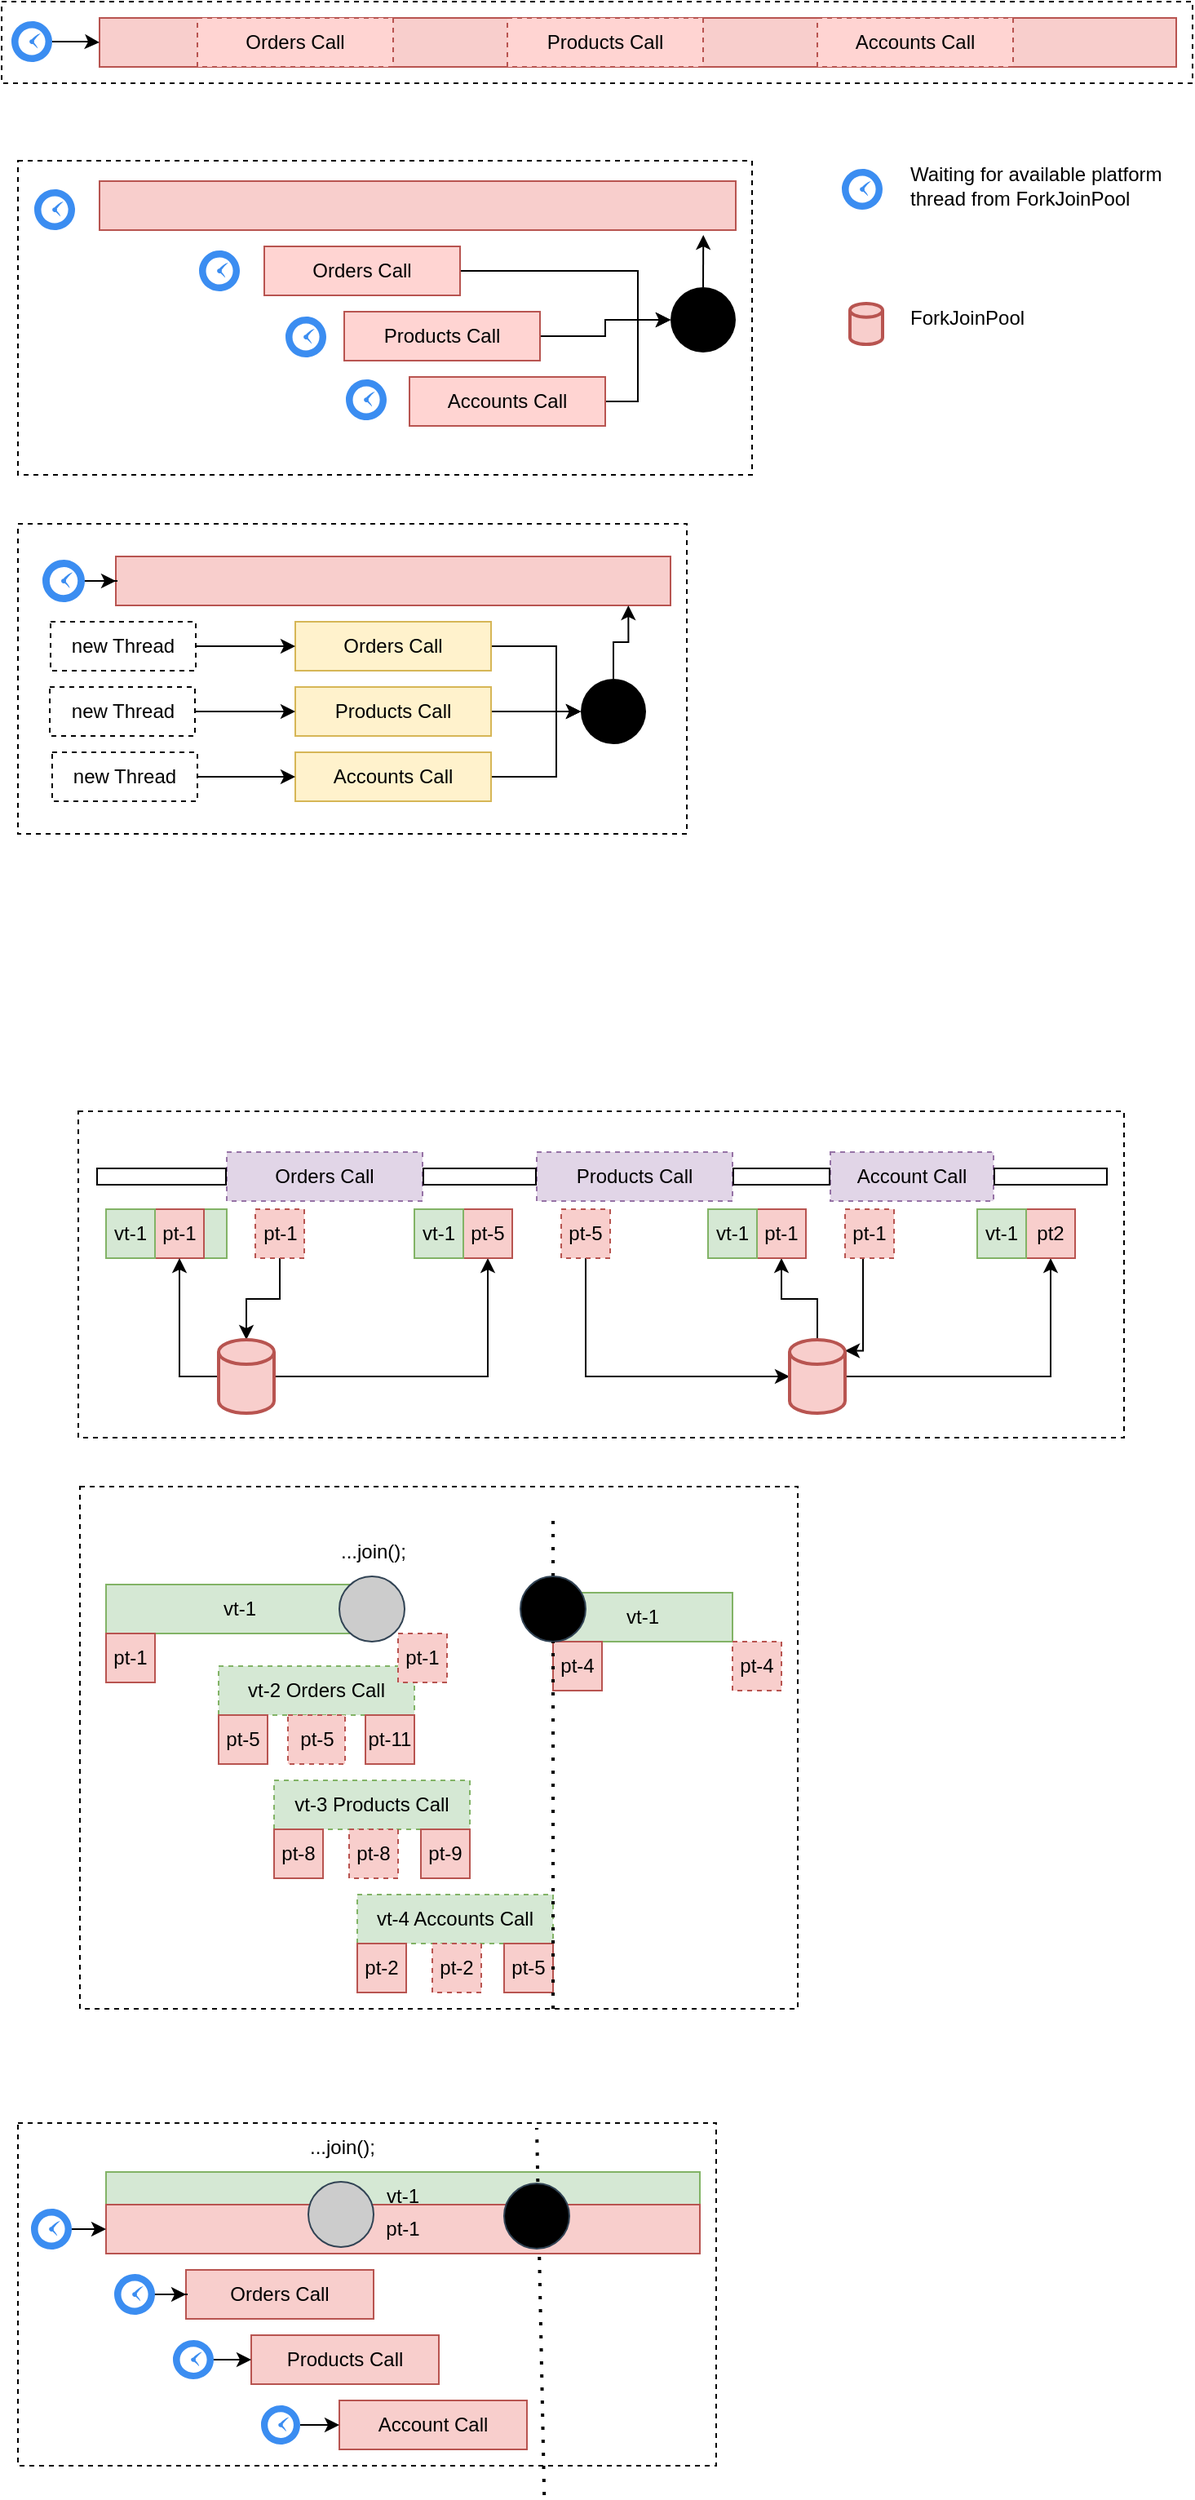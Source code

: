 <mxfile version="16.4.0" type="device"><diagram id="4VoOZR7Z-9z8GNcGW9kT" name="Page-1"><mxGraphModel dx="946" dy="697" grid="1" gridSize="10" guides="1" tooltips="1" connect="1" arrows="1" fold="1" page="1" pageScale="1" pageWidth="850" pageHeight="1100" math="0" shadow="0"><root><mxCell id="0"/><mxCell id="1" parent="0"/><mxCell id="-Cug7fUrHzo1RBrdQg73-184" value="" style="rounded=0;whiteSpace=wrap;html=1;dashed=1;fillColor=none;" vertex="1" parent="1"><mxGeometry x="78" y="990" width="440" height="320" as="geometry"/></mxCell><mxCell id="-Cug7fUrHzo1RBrdQg73-162" value="" style="rounded=0;whiteSpace=wrap;html=1;fillColor=#d5e8d4;strokeColor=#82b366;" vertex="1" parent="1"><mxGeometry x="94" y="820" width="74" height="30" as="geometry"/></mxCell><mxCell id="-Cug7fUrHzo1RBrdQg73-1" value="" style="rounded=0;whiteSpace=wrap;html=1;dashed=1;" vertex="1" parent="1"><mxGeometry x="30" y="80" width="730" height="50" as="geometry"/></mxCell><mxCell id="-Cug7fUrHzo1RBrdQg73-2" value="" style="rounded=0;whiteSpace=wrap;html=1;fillColor=#f8cecc;strokeColor=#b85450;" vertex="1" parent="1"><mxGeometry x="90" y="90" width="660" height="30" as="geometry"/></mxCell><mxCell id="-Cug7fUrHzo1RBrdQg73-3" value="Orders Call" style="rounded=0;whiteSpace=wrap;html=1;fillColor=#FFD4D2;strokeColor=#b85450;dashed=1;" vertex="1" parent="1"><mxGeometry x="150" y="90" width="120" height="30" as="geometry"/></mxCell><mxCell id="-Cug7fUrHzo1RBrdQg73-4" value="Products Call" style="rounded=0;whiteSpace=wrap;html=1;fillColor=#FFD4D2;strokeColor=#b85450;dashed=1;" vertex="1" parent="1"><mxGeometry x="340" y="90" width="120" height="30" as="geometry"/></mxCell><mxCell id="-Cug7fUrHzo1RBrdQg73-5" value="Accounts Call" style="rounded=0;whiteSpace=wrap;html=1;fillColor=#FFD4D2;strokeColor=#b85450;dashed=1;" vertex="1" parent="1"><mxGeometry x="530" y="90" width="120" height="30" as="geometry"/></mxCell><mxCell id="-Cug7fUrHzo1RBrdQg73-6" value="" style="rounded=0;whiteSpace=wrap;html=1;dashed=1;" vertex="1" parent="1"><mxGeometry x="40" y="177.5" width="450" height="192.5" as="geometry"/></mxCell><mxCell id="-Cug7fUrHzo1RBrdQg73-7" value="" style="rounded=0;whiteSpace=wrap;html=1;fillColor=#f8cecc;strokeColor=#b85450;" vertex="1" parent="1"><mxGeometry x="90" y="190" width="390" height="30" as="geometry"/></mxCell><mxCell id="-Cug7fUrHzo1RBrdQg73-17" style="edgeStyle=orthogonalEdgeStyle;rounded=0;orthogonalLoop=1;jettySize=auto;html=1;entryX=0;entryY=0.5;entryDx=0;entryDy=0;" edge="1" parent="1" source="-Cug7fUrHzo1RBrdQg73-8" target="-Cug7fUrHzo1RBrdQg73-16"><mxGeometry relative="1" as="geometry"><Array as="points"><mxPoint x="420" y="245"/><mxPoint x="420" y="275"/></Array></mxGeometry></mxCell><mxCell id="-Cug7fUrHzo1RBrdQg73-8" value="Orders Call" style="rounded=0;whiteSpace=wrap;html=1;fillColor=#FFD4D2;strokeColor=#b85450;" vertex="1" parent="1"><mxGeometry x="191" y="230" width="120" height="30" as="geometry"/></mxCell><mxCell id="-Cug7fUrHzo1RBrdQg73-19" style="edgeStyle=orthogonalEdgeStyle;rounded=0;orthogonalLoop=1;jettySize=auto;html=1;" edge="1" parent="1" source="-Cug7fUrHzo1RBrdQg73-9" target="-Cug7fUrHzo1RBrdQg73-16"><mxGeometry relative="1" as="geometry"/></mxCell><mxCell id="-Cug7fUrHzo1RBrdQg73-9" value="Products Call" style="rounded=0;whiteSpace=wrap;html=1;fillColor=#FFD4D2;strokeColor=#b85450;" vertex="1" parent="1"><mxGeometry x="240" y="270" width="120" height="30" as="geometry"/></mxCell><mxCell id="-Cug7fUrHzo1RBrdQg73-20" style="edgeStyle=orthogonalEdgeStyle;rounded=0;orthogonalLoop=1;jettySize=auto;html=1;entryX=0;entryY=0.5;entryDx=0;entryDy=0;" edge="1" parent="1" source="-Cug7fUrHzo1RBrdQg73-10" target="-Cug7fUrHzo1RBrdQg73-16"><mxGeometry relative="1" as="geometry"/></mxCell><mxCell id="-Cug7fUrHzo1RBrdQg73-10" value="Accounts Call" style="rounded=0;whiteSpace=wrap;html=1;fillColor=#FFD4D2;strokeColor=#b85450;" vertex="1" parent="1"><mxGeometry x="280" y="310" width="120" height="30" as="geometry"/></mxCell><mxCell id="-Cug7fUrHzo1RBrdQg73-11" value="" style="sketch=0;html=1;aspect=fixed;strokeColor=none;shadow=0;align=center;verticalAlign=top;fillColor=#3B8DF1;shape=mxgraph.gcp2.clock;dashed=1;" vertex="1" parent="1"><mxGeometry x="151" y="232.5" width="25" height="25" as="geometry"/></mxCell><mxCell id="-Cug7fUrHzo1RBrdQg73-13" value="" style="sketch=0;html=1;aspect=fixed;strokeColor=none;shadow=0;align=center;verticalAlign=top;fillColor=#3B8DF1;shape=mxgraph.gcp2.clock;dashed=1;" vertex="1" parent="1"><mxGeometry x="204" y="273" width="25" height="25" as="geometry"/></mxCell><mxCell id="-Cug7fUrHzo1RBrdQg73-15" value="" style="sketch=0;html=1;aspect=fixed;strokeColor=none;shadow=0;align=center;verticalAlign=top;fillColor=#3B8DF1;shape=mxgraph.gcp2.clock;dashed=1;" vertex="1" parent="1"><mxGeometry x="241" y="311.5" width="25" height="25" as="geometry"/></mxCell><mxCell id="-Cug7fUrHzo1RBrdQg73-22" style="edgeStyle=orthogonalEdgeStyle;rounded=0;orthogonalLoop=1;jettySize=auto;html=1;exitX=0.5;exitY=0;exitDx=0;exitDy=0;entryX=0.949;entryY=1.1;entryDx=0;entryDy=0;entryPerimeter=0;" edge="1" parent="1" source="-Cug7fUrHzo1RBrdQg73-16" target="-Cug7fUrHzo1RBrdQg73-7"><mxGeometry relative="1" as="geometry"/></mxCell><mxCell id="-Cug7fUrHzo1RBrdQg73-16" value="" style="shape=ellipse;fillColor=#000000;strokeColor=none;html=1;sketch=0;" vertex="1" parent="1"><mxGeometry x="440" y="255" width="40" height="40" as="geometry"/></mxCell><mxCell id="-Cug7fUrHzo1RBrdQg73-23" value="" style="rounded=0;whiteSpace=wrap;html=1;dashed=1;" vertex="1" parent="1"><mxGeometry x="40" y="400" width="410" height="190" as="geometry"/></mxCell><mxCell id="-Cug7fUrHzo1RBrdQg73-24" value="" style="rounded=0;whiteSpace=wrap;html=1;fillColor=#f8cecc;strokeColor=#b85450;" vertex="1" parent="1"><mxGeometry x="100" y="420" width="340" height="30" as="geometry"/></mxCell><mxCell id="-Cug7fUrHzo1RBrdQg73-25" style="edgeStyle=orthogonalEdgeStyle;rounded=0;orthogonalLoop=1;jettySize=auto;html=1;entryX=0;entryY=0.5;entryDx=0;entryDy=0;" edge="1" parent="1" source="-Cug7fUrHzo1RBrdQg73-26" target="-Cug7fUrHzo1RBrdQg73-35"><mxGeometry relative="1" as="geometry"><Array as="points"><mxPoint x="370" y="475"/><mxPoint x="370" y="515"/></Array></mxGeometry></mxCell><mxCell id="-Cug7fUrHzo1RBrdQg73-26" value="Orders Call" style="rounded=0;whiteSpace=wrap;html=1;fillColor=#fff2cc;strokeColor=#d6b656;" vertex="1" parent="1"><mxGeometry x="210" y="460" width="120" height="30" as="geometry"/></mxCell><mxCell id="-Cug7fUrHzo1RBrdQg73-27" style="edgeStyle=orthogonalEdgeStyle;rounded=0;orthogonalLoop=1;jettySize=auto;html=1;" edge="1" parent="1" source="-Cug7fUrHzo1RBrdQg73-28" target="-Cug7fUrHzo1RBrdQg73-35"><mxGeometry relative="1" as="geometry"/></mxCell><mxCell id="-Cug7fUrHzo1RBrdQg73-28" value="Products Call" style="rounded=0;whiteSpace=wrap;html=1;fillColor=#fff2cc;strokeColor=#d6b656;" vertex="1" parent="1"><mxGeometry x="210" y="500" width="120" height="30" as="geometry"/></mxCell><mxCell id="-Cug7fUrHzo1RBrdQg73-29" style="edgeStyle=orthogonalEdgeStyle;rounded=0;orthogonalLoop=1;jettySize=auto;html=1;entryX=0;entryY=0.5;entryDx=0;entryDy=0;" edge="1" parent="1" source="-Cug7fUrHzo1RBrdQg73-30" target="-Cug7fUrHzo1RBrdQg73-35"><mxGeometry relative="1" as="geometry"><Array as="points"><mxPoint x="370" y="555"/><mxPoint x="370" y="515"/></Array></mxGeometry></mxCell><mxCell id="-Cug7fUrHzo1RBrdQg73-30" value="Accounts Call" style="rounded=0;whiteSpace=wrap;html=1;fillColor=#fff2cc;strokeColor=#d6b656;" vertex="1" parent="1"><mxGeometry x="210" y="540" width="120" height="30" as="geometry"/></mxCell><mxCell id="-Cug7fUrHzo1RBrdQg73-34" style="edgeStyle=orthogonalEdgeStyle;rounded=0;orthogonalLoop=1;jettySize=auto;html=1;exitX=0.5;exitY=0;exitDx=0;exitDy=0;entryX=0.924;entryY=1;entryDx=0;entryDy=0;entryPerimeter=0;" edge="1" parent="1" source="-Cug7fUrHzo1RBrdQg73-35" target="-Cug7fUrHzo1RBrdQg73-24"><mxGeometry relative="1" as="geometry"/></mxCell><mxCell id="-Cug7fUrHzo1RBrdQg73-35" value="" style="shape=ellipse;fillColor=#000000;strokeColor=none;html=1;sketch=0;" vertex="1" parent="1"><mxGeometry x="385" y="495" width="40" height="40" as="geometry"/></mxCell><mxCell id="-Cug7fUrHzo1RBrdQg73-230" style="edgeStyle=orthogonalEdgeStyle;rounded=0;orthogonalLoop=1;jettySize=auto;html=1;" edge="1" parent="1" source="-Cug7fUrHzo1RBrdQg73-36" target="-Cug7fUrHzo1RBrdQg73-24"><mxGeometry relative="1" as="geometry"/></mxCell><mxCell id="-Cug7fUrHzo1RBrdQg73-36" value="" style="sketch=0;html=1;aspect=fixed;strokeColor=none;shadow=0;align=center;verticalAlign=top;fillColor=#3B8DF1;shape=mxgraph.gcp2.clock;dashed=1;" vertex="1" parent="1"><mxGeometry x="55" y="422" width="26" height="26" as="geometry"/></mxCell><mxCell id="-Cug7fUrHzo1RBrdQg73-37" value="Waiting for available platform thread from ForkJoinPool" style="text;html=1;strokeColor=none;fillColor=none;align=left;verticalAlign=middle;whiteSpace=wrap;rounded=0;" vertex="1" parent="1"><mxGeometry x="585" y="177.5" width="165" height="30" as="geometry"/></mxCell><mxCell id="-Cug7fUrHzo1RBrdQg73-51" value="" style="sketch=0;html=1;aspect=fixed;strokeColor=none;shadow=0;align=center;verticalAlign=top;fillColor=#3B8DF1;shape=mxgraph.gcp2.clock;dashed=1;" vertex="1" parent="1"><mxGeometry x="50" y="195" width="25" height="25" as="geometry"/></mxCell><mxCell id="-Cug7fUrHzo1RBrdQg73-60" value="" style="strokeWidth=2;html=1;shape=mxgraph.flowchart.database;whiteSpace=wrap;fillColor=#f8cecc;strokeColor=#b85450;" vertex="1" parent="1"><mxGeometry x="550" y="265" width="20" height="25" as="geometry"/></mxCell><mxCell id="-Cug7fUrHzo1RBrdQg73-61" value="ForkJoinPool" style="text;html=1;strokeColor=none;fillColor=none;align=left;verticalAlign=middle;whiteSpace=wrap;rounded=0;" vertex="1" parent="1"><mxGeometry x="585" y="258.75" width="165" height="30" as="geometry"/></mxCell><mxCell id="-Cug7fUrHzo1RBrdQg73-96" style="edgeStyle=orthogonalEdgeStyle;rounded=0;orthogonalLoop=1;jettySize=auto;html=1;exitX=0.5;exitY=1;exitDx=0;exitDy=0;entryX=0.5;entryY=0;entryDx=0;entryDy=0;entryPerimeter=0;" edge="1" parent="1" source="-Cug7fUrHzo1RBrdQg73-81" target="-Cug7fUrHzo1RBrdQg73-93"><mxGeometry relative="1" as="geometry"/></mxCell><mxCell id="-Cug7fUrHzo1RBrdQg73-81" value="pt-1" style="rounded=0;whiteSpace=wrap;html=1;fillColor=#f8cecc;strokeColor=#b85450;dashed=1;" vertex="1" parent="1"><mxGeometry x="185.5" y="820" width="30" height="30" as="geometry"/></mxCell><mxCell id="-Cug7fUrHzo1RBrdQg73-86" value="" style="group" vertex="1" connectable="0" parent="1"><mxGeometry x="94" y="820" width="60" height="30" as="geometry"/></mxCell><mxCell id="-Cug7fUrHzo1RBrdQg73-63" value="pt-1" style="rounded=0;whiteSpace=wrap;html=1;fillColor=#f8cecc;strokeColor=#b85450;" vertex="1" parent="-Cug7fUrHzo1RBrdQg73-86"><mxGeometry x="30" width="30" height="30" as="geometry"/></mxCell><mxCell id="-Cug7fUrHzo1RBrdQg73-78" value="vt-1" style="rounded=0;whiteSpace=wrap;html=1;fillColor=#d5e8d4;strokeColor=#82b366;" vertex="1" parent="-Cug7fUrHzo1RBrdQg73-86"><mxGeometry width="30" height="30" as="geometry"/></mxCell><mxCell id="-Cug7fUrHzo1RBrdQg73-91" value="Orders Call" style="rounded=0;whiteSpace=wrap;html=1;fillColor=#e1d5e7;strokeColor=#9673a6;dashed=1;" vertex="1" parent="1"><mxGeometry x="168" y="785" width="120" height="30" as="geometry"/></mxCell><mxCell id="-Cug7fUrHzo1RBrdQg73-92" value="" style="shape=flexArrow;endArrow=none;html=1;rounded=0;" edge="1" parent="1" target="-Cug7fUrHzo1RBrdQg73-91"><mxGeometry width="50" height="50" relative="1" as="geometry"><mxPoint x="88" y="800" as="sourcePoint"/><mxPoint x="538" y="800" as="targetPoint"/><Array as="points"/></mxGeometry></mxCell><mxCell id="-Cug7fUrHzo1RBrdQg73-94" style="edgeStyle=orthogonalEdgeStyle;rounded=0;orthogonalLoop=1;jettySize=auto;html=1;entryX=0.5;entryY=1;entryDx=0;entryDy=0;exitX=0;exitY=0.5;exitDx=0;exitDy=0;exitPerimeter=0;" edge="1" parent="1" source="-Cug7fUrHzo1RBrdQg73-93" target="-Cug7fUrHzo1RBrdQg73-63"><mxGeometry relative="1" as="geometry"/></mxCell><mxCell id="-Cug7fUrHzo1RBrdQg73-102" style="edgeStyle=orthogonalEdgeStyle;rounded=0;orthogonalLoop=1;jettySize=auto;html=1;" edge="1" parent="1" source="-Cug7fUrHzo1RBrdQg73-93" target="-Cug7fUrHzo1RBrdQg73-100"><mxGeometry relative="1" as="geometry"/></mxCell><mxCell id="-Cug7fUrHzo1RBrdQg73-93" value="" style="strokeWidth=2;html=1;shape=mxgraph.flowchart.database;whiteSpace=wrap;fillColor=#f8cecc;strokeColor=#b85450;" vertex="1" parent="1"><mxGeometry x="163" y="900" width="34" height="45" as="geometry"/></mxCell><mxCell id="-Cug7fUrHzo1RBrdQg73-97" value="Products Call" style="rounded=0;whiteSpace=wrap;html=1;fillColor=#e1d5e7;strokeColor=#9673a6;dashed=1;" vertex="1" parent="1"><mxGeometry x="358" y="785" width="120" height="30" as="geometry"/></mxCell><mxCell id="-Cug7fUrHzo1RBrdQg73-98" value="" style="shape=flexArrow;endArrow=none;html=1;rounded=0;startArrow=none;" edge="1" parent="1" source="-Cug7fUrHzo1RBrdQg73-91" target="-Cug7fUrHzo1RBrdQg73-97"><mxGeometry width="50" height="50" relative="1" as="geometry"><mxPoint x="308" y="800" as="sourcePoint"/><mxPoint x="538" y="800" as="targetPoint"/><Array as="points"/></mxGeometry></mxCell><mxCell id="-Cug7fUrHzo1RBrdQg73-104" style="edgeStyle=orthogonalEdgeStyle;rounded=0;orthogonalLoop=1;jettySize=auto;html=1;entryX=0;entryY=0.5;entryDx=0;entryDy=0;entryPerimeter=0;" edge="1" parent="1" source="-Cug7fUrHzo1RBrdQg73-103" target="-Cug7fUrHzo1RBrdQg73-118"><mxGeometry relative="1" as="geometry"><mxPoint x="468" y="950" as="targetPoint"/><Array as="points"><mxPoint x="388" y="923"/></Array></mxGeometry></mxCell><mxCell id="-Cug7fUrHzo1RBrdQg73-103" value="pt-5" style="rounded=0;whiteSpace=wrap;html=1;fillColor=#f8cecc;strokeColor=#b85450;dashed=1;" vertex="1" parent="1"><mxGeometry x="373" y="820" width="30" height="30" as="geometry"/></mxCell><mxCell id="-Cug7fUrHzo1RBrdQg73-105" value="Account Call" style="rounded=0;whiteSpace=wrap;html=1;fillColor=#e1d5e7;strokeColor=#9673a6;dashed=1;" vertex="1" parent="1"><mxGeometry x="538" y="785" width="100" height="30" as="geometry"/></mxCell><mxCell id="-Cug7fUrHzo1RBrdQg73-107" value="" style="shape=flexArrow;endArrow=none;html=1;rounded=0;startArrow=none;" edge="1" parent="1" target="-Cug7fUrHzo1RBrdQg73-105"><mxGeometry width="50" height="50" relative="1" as="geometry"><mxPoint x="478" y="800" as="sourcePoint"/><mxPoint x="368" y="810" as="targetPoint"/><Array as="points"/></mxGeometry></mxCell><mxCell id="-Cug7fUrHzo1RBrdQg73-112" style="edgeStyle=orthogonalEdgeStyle;rounded=0;orthogonalLoop=1;jettySize=auto;html=1;entryX=1;entryY=0.15;entryDx=0;entryDy=0;entryPerimeter=0;" edge="1" parent="1" source="-Cug7fUrHzo1RBrdQg73-111" target="-Cug7fUrHzo1RBrdQg73-118"><mxGeometry relative="1" as="geometry"><mxPoint x="548" y="920" as="targetPoint"/><Array as="points"><mxPoint x="558" y="907"/></Array></mxGeometry></mxCell><mxCell id="-Cug7fUrHzo1RBrdQg73-111" value="pt-1" style="rounded=0;whiteSpace=wrap;html=1;fillColor=#f8cecc;strokeColor=#b85450;dashed=1;" vertex="1" parent="1"><mxGeometry x="547" y="820" width="30" height="30" as="geometry"/></mxCell><mxCell id="-Cug7fUrHzo1RBrdQg73-119" style="edgeStyle=orthogonalEdgeStyle;rounded=0;orthogonalLoop=1;jettySize=auto;html=1;" edge="1" parent="1" source="-Cug7fUrHzo1RBrdQg73-118" target="-Cug7fUrHzo1RBrdQg73-109"><mxGeometry relative="1" as="geometry"/></mxCell><mxCell id="-Cug7fUrHzo1RBrdQg73-120" style="edgeStyle=orthogonalEdgeStyle;rounded=0;orthogonalLoop=1;jettySize=auto;html=1;" edge="1" parent="1" source="-Cug7fUrHzo1RBrdQg73-118" target="-Cug7fUrHzo1RBrdQg73-115"><mxGeometry relative="1" as="geometry"/></mxCell><mxCell id="-Cug7fUrHzo1RBrdQg73-118" value="" style="strokeWidth=2;html=1;shape=mxgraph.flowchart.database;whiteSpace=wrap;fillColor=#f8cecc;strokeColor=#b85450;" vertex="1" parent="1"><mxGeometry x="513" y="900" width="34" height="45" as="geometry"/></mxCell><mxCell id="-Cug7fUrHzo1RBrdQg73-122" value="" style="shape=flexArrow;endArrow=none;html=1;rounded=0;startArrow=none;exitX=1;exitY=0.5;exitDx=0;exitDy=0;" edge="1" parent="1" source="-Cug7fUrHzo1RBrdQg73-105"><mxGeometry width="50" height="50" relative="1" as="geometry"><mxPoint x="488" y="810" as="sourcePoint"/><mxPoint x="708" y="800" as="targetPoint"/><Array as="points"/></mxGeometry></mxCell><mxCell id="-Cug7fUrHzo1RBrdQg73-160" value="vt-2 Orders Call" style="rounded=0;whiteSpace=wrap;html=1;fillColor=#d5e8d4;strokeColor=#82b366;dashed=1;" vertex="1" parent="1"><mxGeometry x="163" y="1100" width="120" height="30" as="geometry"/></mxCell><mxCell id="-Cug7fUrHzo1RBrdQg73-100" value="pt-5" style="rounded=0;whiteSpace=wrap;html=1;fillColor=#f8cecc;strokeColor=#b85450;" vertex="1" parent="1"><mxGeometry x="313" y="820" width="30" height="30" as="geometry"/></mxCell><mxCell id="-Cug7fUrHzo1RBrdQg73-109" value="pt-1" style="rounded=0;whiteSpace=wrap;html=1;fillColor=#f8cecc;strokeColor=#b85450;" vertex="1" parent="1"><mxGeometry x="493" y="820" width="30" height="30" as="geometry"/></mxCell><mxCell id="-Cug7fUrHzo1RBrdQg73-115" value="pt2" style="rounded=0;whiteSpace=wrap;html=1;fillColor=#f8cecc;strokeColor=#b85450;" vertex="1" parent="1"><mxGeometry x="658" y="820" width="30" height="30" as="geometry"/></mxCell><mxCell id="-Cug7fUrHzo1RBrdQg73-163" value="vt-3 Products Call" style="rounded=0;whiteSpace=wrap;html=1;fillColor=#d5e8d4;strokeColor=#82b366;dashed=1;" vertex="1" parent="1"><mxGeometry x="197" y="1170" width="120" height="30" as="geometry"/></mxCell><mxCell id="-Cug7fUrHzo1RBrdQg73-127" value="pt-11" style="rounded=0;whiteSpace=wrap;html=1;fillColor=#f8cecc;strokeColor=#b85450;" vertex="1" parent="1"><mxGeometry x="253" y="1130" width="30" height="30" as="geometry"/></mxCell><mxCell id="-Cug7fUrHzo1RBrdQg73-128" value="vt-1" style="rounded=0;whiteSpace=wrap;html=1;fillColor=#d5e8d4;strokeColor=#82b366;" vertex="1" parent="1"><mxGeometry x="94" y="1050" width="164" height="30" as="geometry"/></mxCell><mxCell id="-Cug7fUrHzo1RBrdQg73-157" value="pt-5" style="rounded=0;whiteSpace=wrap;html=1;fillColor=#f8cecc;strokeColor=#b85450;" vertex="1" parent="1"><mxGeometry x="163" y="1130" width="30" height="30" as="geometry"/></mxCell><mxCell id="-Cug7fUrHzo1RBrdQg73-165" value="pt-5" style="rounded=0;whiteSpace=wrap;html=1;fillColor=#f8cecc;strokeColor=#b85450;dashed=1;" vertex="1" parent="1"><mxGeometry x="205.5" y="1130" width="35" height="30" as="geometry"/></mxCell><mxCell id="-Cug7fUrHzo1RBrdQg73-168" value="pt-8" style="rounded=0;whiteSpace=wrap;html=1;fillColor=#f8cecc;strokeColor=#b85450;" vertex="1" parent="1"><mxGeometry x="197" y="1200" width="30" height="30" as="geometry"/></mxCell><mxCell id="-Cug7fUrHzo1RBrdQg73-169" value="pt-8" style="rounded=0;whiteSpace=wrap;html=1;fillColor=#f8cecc;strokeColor=#b85450;dashed=1;" vertex="1" parent="1"><mxGeometry x="243" y="1200" width="30" height="30" as="geometry"/></mxCell><mxCell id="-Cug7fUrHzo1RBrdQg73-170" value="pt-9" style="rounded=0;whiteSpace=wrap;html=1;fillColor=#f8cecc;strokeColor=#b85450;" vertex="1" parent="1"><mxGeometry x="287" y="1200" width="30" height="30" as="geometry"/></mxCell><mxCell id="-Cug7fUrHzo1RBrdQg73-172" value="vt-4 Accounts Call" style="rounded=0;whiteSpace=wrap;html=1;fillColor=#d5e8d4;strokeColor=#82b366;dashed=1;" vertex="1" parent="1"><mxGeometry x="248" y="1240" width="120" height="30" as="geometry"/></mxCell><mxCell id="-Cug7fUrHzo1RBrdQg73-173" value="pt-2" style="rounded=0;whiteSpace=wrap;html=1;fillColor=#f8cecc;strokeColor=#b85450;" vertex="1" parent="1"><mxGeometry x="248" y="1270" width="30" height="30" as="geometry"/></mxCell><mxCell id="-Cug7fUrHzo1RBrdQg73-174" value="pt-2" style="rounded=0;whiteSpace=wrap;html=1;fillColor=#f8cecc;strokeColor=#b85450;dashed=1;" vertex="1" parent="1"><mxGeometry x="294" y="1270" width="30" height="30" as="geometry"/></mxCell><mxCell id="-Cug7fUrHzo1RBrdQg73-175" value="pt-5" style="rounded=0;whiteSpace=wrap;html=1;fillColor=#f8cecc;strokeColor=#b85450;" vertex="1" parent="1"><mxGeometry x="338" y="1270" width="30" height="30" as="geometry"/></mxCell><mxCell id="-Cug7fUrHzo1RBrdQg73-177" value="pt-1" style="rounded=0;whiteSpace=wrap;html=1;fillColor=#f8cecc;strokeColor=#b85450;" vertex="1" parent="1"><mxGeometry x="94" y="1080" width="30" height="30" as="geometry"/></mxCell><mxCell id="-Cug7fUrHzo1RBrdQg73-178" value="" style="shape=ellipse;fillColor=#CCCCCC;strokeColor=#314354;html=1;sketch=0;fontColor=#ffffff;" vertex="1" parent="1"><mxGeometry x="237" y="1045" width="40" height="40" as="geometry"/></mxCell><mxCell id="-Cug7fUrHzo1RBrdQg73-179" value="...join();" style="text;html=1;strokeColor=none;fillColor=none;align=center;verticalAlign=middle;whiteSpace=wrap;rounded=0;" vertex="1" parent="1"><mxGeometry x="228" y="1015" width="60" height="30" as="geometry"/></mxCell><mxCell id="-Cug7fUrHzo1RBrdQg73-180" value="pt-1" style="rounded=0;whiteSpace=wrap;html=1;fillColor=#f8cecc;strokeColor=#b85450;dashed=1;" vertex="1" parent="1"><mxGeometry x="273" y="1080" width="30" height="30" as="geometry"/></mxCell><mxCell id="-Cug7fUrHzo1RBrdQg73-181" value="" style="endArrow=none;dashed=1;html=1;dashPattern=1 3;strokeWidth=2;rounded=0;startArrow=none;" edge="1" parent="1" source="-Cug7fUrHzo1RBrdQg73-214"><mxGeometry width="50" height="50" relative="1" as="geometry"><mxPoint x="368" y="1310" as="sourcePoint"/><mxPoint x="368" y="1010" as="targetPoint"/></mxGeometry></mxCell><mxCell id="-Cug7fUrHzo1RBrdQg73-182" value="vt-1" style="rounded=0;whiteSpace=wrap;html=1;fillColor=#d5e8d4;strokeColor=#82b366;" vertex="1" parent="1"><mxGeometry x="368" y="1055" width="110" height="30" as="geometry"/></mxCell><mxCell id="-Cug7fUrHzo1RBrdQg73-183" value="pt-4" style="rounded=0;whiteSpace=wrap;html=1;fillColor=#f8cecc;strokeColor=#b85450;" vertex="1" parent="1"><mxGeometry x="368" y="1085" width="30" height="30" as="geometry"/></mxCell><mxCell id="-Cug7fUrHzo1RBrdQg73-185" value="vt-1" style="rounded=0;whiteSpace=wrap;html=1;fillColor=#d5e8d4;strokeColor=#82b366;" vertex="1" parent="1"><mxGeometry x="283" y="820" width="30" height="30" as="geometry"/></mxCell><mxCell id="-Cug7fUrHzo1RBrdQg73-186" value="vt-1" style="rounded=0;whiteSpace=wrap;html=1;fillColor=#d5e8d4;strokeColor=#82b366;" vertex="1" parent="1"><mxGeometry x="463" y="820" width="30" height="30" as="geometry"/></mxCell><mxCell id="-Cug7fUrHzo1RBrdQg73-187" value="vt-1" style="rounded=0;whiteSpace=wrap;html=1;fillColor=#d5e8d4;strokeColor=#82b366;" vertex="1" parent="1"><mxGeometry x="628" y="820" width="30" height="30" as="geometry"/></mxCell><mxCell id="-Cug7fUrHzo1RBrdQg73-192" value="vt-1" style="rounded=0;whiteSpace=wrap;html=1;fillColor=#d5e8d4;strokeColor=#82b366;" vertex="1" parent="1"><mxGeometry x="94" y="1410" width="364" height="30" as="geometry"/></mxCell><mxCell id="-Cug7fUrHzo1RBrdQg73-193" value="Orders Call" style="rounded=0;whiteSpace=wrap;html=1;fillColor=#f8cecc;strokeColor=#b85450;" vertex="1" parent="1"><mxGeometry x="143" y="1470" width="115" height="30" as="geometry"/></mxCell><mxCell id="-Cug7fUrHzo1RBrdQg73-202" value="pt-1" style="rounded=0;whiteSpace=wrap;html=1;fillColor=#f8cecc;strokeColor=#b85450;" vertex="1" parent="1"><mxGeometry x="94" y="1430" width="364" height="30" as="geometry"/></mxCell><mxCell id="-Cug7fUrHzo1RBrdQg73-204" value="...join();" style="text;html=1;strokeColor=none;fillColor=none;align=center;verticalAlign=middle;whiteSpace=wrap;rounded=0;" vertex="1" parent="1"><mxGeometry x="208.5" y="1380" width="60" height="30" as="geometry"/></mxCell><mxCell id="-Cug7fUrHzo1RBrdQg73-209" value="Products Call" style="rounded=0;whiteSpace=wrap;html=1;fillColor=#f8cecc;strokeColor=#b85450;" vertex="1" parent="1"><mxGeometry x="183" y="1510" width="115" height="30" as="geometry"/></mxCell><mxCell id="-Cug7fUrHzo1RBrdQg73-210" value="Account Call" style="rounded=0;whiteSpace=wrap;html=1;fillColor=#f8cecc;strokeColor=#b85450;" vertex="1" parent="1"><mxGeometry x="237" y="1550" width="115" height="30" as="geometry"/></mxCell><mxCell id="-Cug7fUrHzo1RBrdQg73-211" value="" style="shape=ellipse;fillColor=#CCCCCC;strokeColor=#314354;html=1;sketch=0;fontColor=#ffffff;" vertex="1" parent="1"><mxGeometry x="218" y="1416" width="40" height="40" as="geometry"/></mxCell><mxCell id="-Cug7fUrHzo1RBrdQg73-212" value="" style="shape=ellipse;fillColor=#000000;strokeColor=#314354;html=1;sketch=0;fontColor=#ffffff;" vertex="1" parent="1"><mxGeometry x="338" y="1417" width="40" height="40" as="geometry"/></mxCell><mxCell id="-Cug7fUrHzo1RBrdQg73-214" value="" style="shape=ellipse;fillColor=#000000;strokeColor=#314354;html=1;sketch=0;fontColor=#ffffff;" vertex="1" parent="1"><mxGeometry x="348" y="1045" width="40" height="40" as="geometry"/></mxCell><mxCell id="-Cug7fUrHzo1RBrdQg73-215" value="" style="endArrow=none;dashed=1;html=1;dashPattern=1 3;strokeWidth=2;rounded=0;" edge="1" parent="1" target="-Cug7fUrHzo1RBrdQg73-214"><mxGeometry width="50" height="50" relative="1" as="geometry"><mxPoint x="368" y="1310" as="sourcePoint"/><mxPoint x="368" y="1010" as="targetPoint"/></mxGeometry></mxCell><mxCell id="-Cug7fUrHzo1RBrdQg73-225" value="" style="rounded=0;whiteSpace=wrap;html=1;dashed=1;fillColor=none;" vertex="1" parent="1"><mxGeometry x="77" y="760" width="641" height="200" as="geometry"/></mxCell><mxCell id="-Cug7fUrHzo1RBrdQg73-226" value="" style="endArrow=none;dashed=1;html=1;dashPattern=1 3;strokeWidth=2;rounded=0;" edge="1" parent="1"><mxGeometry width="50" height="50" relative="1" as="geometry"><mxPoint x="362.59" y="1608" as="sourcePoint"/><mxPoint x="357.998" y="1383" as="targetPoint"/></mxGeometry></mxCell><mxCell id="-Cug7fUrHzo1RBrdQg73-227" value="pt-4" style="rounded=0;whiteSpace=wrap;html=1;fillColor=#f8cecc;strokeColor=#b85450;dashed=1;" vertex="1" parent="1"><mxGeometry x="478" y="1085" width="30" height="30" as="geometry"/></mxCell><mxCell id="-Cug7fUrHzo1RBrdQg73-228" value="" style="sketch=0;html=1;aspect=fixed;strokeColor=none;shadow=0;align=center;verticalAlign=top;fillColor=#3B8DF1;shape=mxgraph.gcp2.clock;dashed=1;" vertex="1" parent="1"><mxGeometry x="545" y="182.5" width="25" height="25" as="geometry"/></mxCell><mxCell id="-Cug7fUrHzo1RBrdQg73-235" style="edgeStyle=orthogonalEdgeStyle;rounded=0;orthogonalLoop=1;jettySize=auto;html=1;entryX=0;entryY=0.5;entryDx=0;entryDy=0;" edge="1" parent="1" source="-Cug7fUrHzo1RBrdQg73-234" target="-Cug7fUrHzo1RBrdQg73-26"><mxGeometry relative="1" as="geometry"/></mxCell><mxCell id="-Cug7fUrHzo1RBrdQg73-234" value="new Thread" style="text;html=1;strokeColor=default;fillColor=none;align=center;verticalAlign=middle;whiteSpace=wrap;rounded=0;dashed=1;" vertex="1" parent="1"><mxGeometry x="60" y="460" width="89" height="30" as="geometry"/></mxCell><mxCell id="-Cug7fUrHzo1RBrdQg73-237" style="edgeStyle=orthogonalEdgeStyle;rounded=0;orthogonalLoop=1;jettySize=auto;html=1;entryX=0;entryY=0.5;entryDx=0;entryDy=0;" edge="1" parent="1" source="-Cug7fUrHzo1RBrdQg73-236" target="-Cug7fUrHzo1RBrdQg73-28"><mxGeometry relative="1" as="geometry"/></mxCell><mxCell id="-Cug7fUrHzo1RBrdQg73-236" value="new Thread" style="text;html=1;strokeColor=default;fillColor=none;align=center;verticalAlign=middle;whiteSpace=wrap;rounded=0;dashed=1;" vertex="1" parent="1"><mxGeometry x="59.5" y="500" width="89" height="30" as="geometry"/></mxCell><mxCell id="-Cug7fUrHzo1RBrdQg73-239" style="edgeStyle=orthogonalEdgeStyle;rounded=0;orthogonalLoop=1;jettySize=auto;html=1;" edge="1" parent="1" source="-Cug7fUrHzo1RBrdQg73-238" target="-Cug7fUrHzo1RBrdQg73-30"><mxGeometry relative="1" as="geometry"/></mxCell><mxCell id="-Cug7fUrHzo1RBrdQg73-238" value="new Thread" style="text;html=1;strokeColor=default;fillColor=none;align=center;verticalAlign=middle;whiteSpace=wrap;rounded=0;dashed=1;" vertex="1" parent="1"><mxGeometry x="61" y="540" width="89" height="30" as="geometry"/></mxCell><mxCell id="-Cug7fUrHzo1RBrdQg73-245" style="edgeStyle=orthogonalEdgeStyle;rounded=0;orthogonalLoop=1;jettySize=auto;html=1;" edge="1" parent="1" source="-Cug7fUrHzo1RBrdQg73-241" target="-Cug7fUrHzo1RBrdQg73-202"><mxGeometry relative="1" as="geometry"/></mxCell><mxCell id="-Cug7fUrHzo1RBrdQg73-241" value="" style="sketch=0;html=1;aspect=fixed;strokeColor=none;shadow=0;align=center;verticalAlign=top;fillColor=#3B8DF1;shape=mxgraph.gcp2.clock;dashed=1;" vertex="1" parent="1"><mxGeometry x="48" y="1432.5" width="25" height="25" as="geometry"/></mxCell><mxCell id="-Cug7fUrHzo1RBrdQg73-246" style="edgeStyle=orthogonalEdgeStyle;rounded=0;orthogonalLoop=1;jettySize=auto;html=1;" edge="1" parent="1" source="-Cug7fUrHzo1RBrdQg73-242" target="-Cug7fUrHzo1RBrdQg73-193"><mxGeometry relative="1" as="geometry"/></mxCell><mxCell id="-Cug7fUrHzo1RBrdQg73-242" value="" style="sketch=0;html=1;aspect=fixed;strokeColor=none;shadow=0;align=center;verticalAlign=top;fillColor=#3B8DF1;shape=mxgraph.gcp2.clock;dashed=1;" vertex="1" parent="1"><mxGeometry x="99" y="1472.5" width="25" height="25" as="geometry"/></mxCell><mxCell id="-Cug7fUrHzo1RBrdQg73-248" style="edgeStyle=orthogonalEdgeStyle;rounded=0;orthogonalLoop=1;jettySize=auto;html=1;" edge="1" parent="1" source="-Cug7fUrHzo1RBrdQg73-243" target="-Cug7fUrHzo1RBrdQg73-209"><mxGeometry relative="1" as="geometry"/></mxCell><mxCell id="-Cug7fUrHzo1RBrdQg73-243" value="" style="sketch=0;html=1;aspect=fixed;strokeColor=none;shadow=0;align=center;verticalAlign=top;fillColor=#3B8DF1;shape=mxgraph.gcp2.clock;dashed=1;" vertex="1" parent="1"><mxGeometry x="135" y="1513" width="25" height="24" as="geometry"/></mxCell><mxCell id="-Cug7fUrHzo1RBrdQg73-249" style="edgeStyle=orthogonalEdgeStyle;rounded=0;orthogonalLoop=1;jettySize=auto;html=1;entryX=0;entryY=0.5;entryDx=0;entryDy=0;" edge="1" parent="1" source="-Cug7fUrHzo1RBrdQg73-244" target="-Cug7fUrHzo1RBrdQg73-210"><mxGeometry relative="1" as="geometry"/></mxCell><mxCell id="-Cug7fUrHzo1RBrdQg73-244" value="" style="sketch=0;html=1;aspect=fixed;strokeColor=none;shadow=0;align=center;verticalAlign=top;fillColor=#3B8DF1;shape=mxgraph.gcp2.clock;dashed=1;" vertex="1" parent="1"><mxGeometry x="189" y="1553" width="24" height="24" as="geometry"/></mxCell><mxCell id="-Cug7fUrHzo1RBrdQg73-250" value="" style="rounded=0;whiteSpace=wrap;html=1;dashed=1;strokeColor=default;fillColor=none;" vertex="1" parent="1"><mxGeometry x="40" y="1380" width="428" height="210" as="geometry"/></mxCell><mxCell id="-Cug7fUrHzo1RBrdQg73-252" style="edgeStyle=orthogonalEdgeStyle;rounded=0;orthogonalLoop=1;jettySize=auto;html=1;" edge="1" parent="1" source="-Cug7fUrHzo1RBrdQg73-251" target="-Cug7fUrHzo1RBrdQg73-2"><mxGeometry relative="1" as="geometry"/></mxCell><mxCell id="-Cug7fUrHzo1RBrdQg73-251" value="" style="sketch=0;html=1;aspect=fixed;strokeColor=none;shadow=0;align=center;verticalAlign=top;fillColor=#3B8DF1;shape=mxgraph.gcp2.clock;dashed=1;" vertex="1" parent="1"><mxGeometry x="36" y="92" width="25" height="25" as="geometry"/></mxCell></root></mxGraphModel></diagram></mxfile>